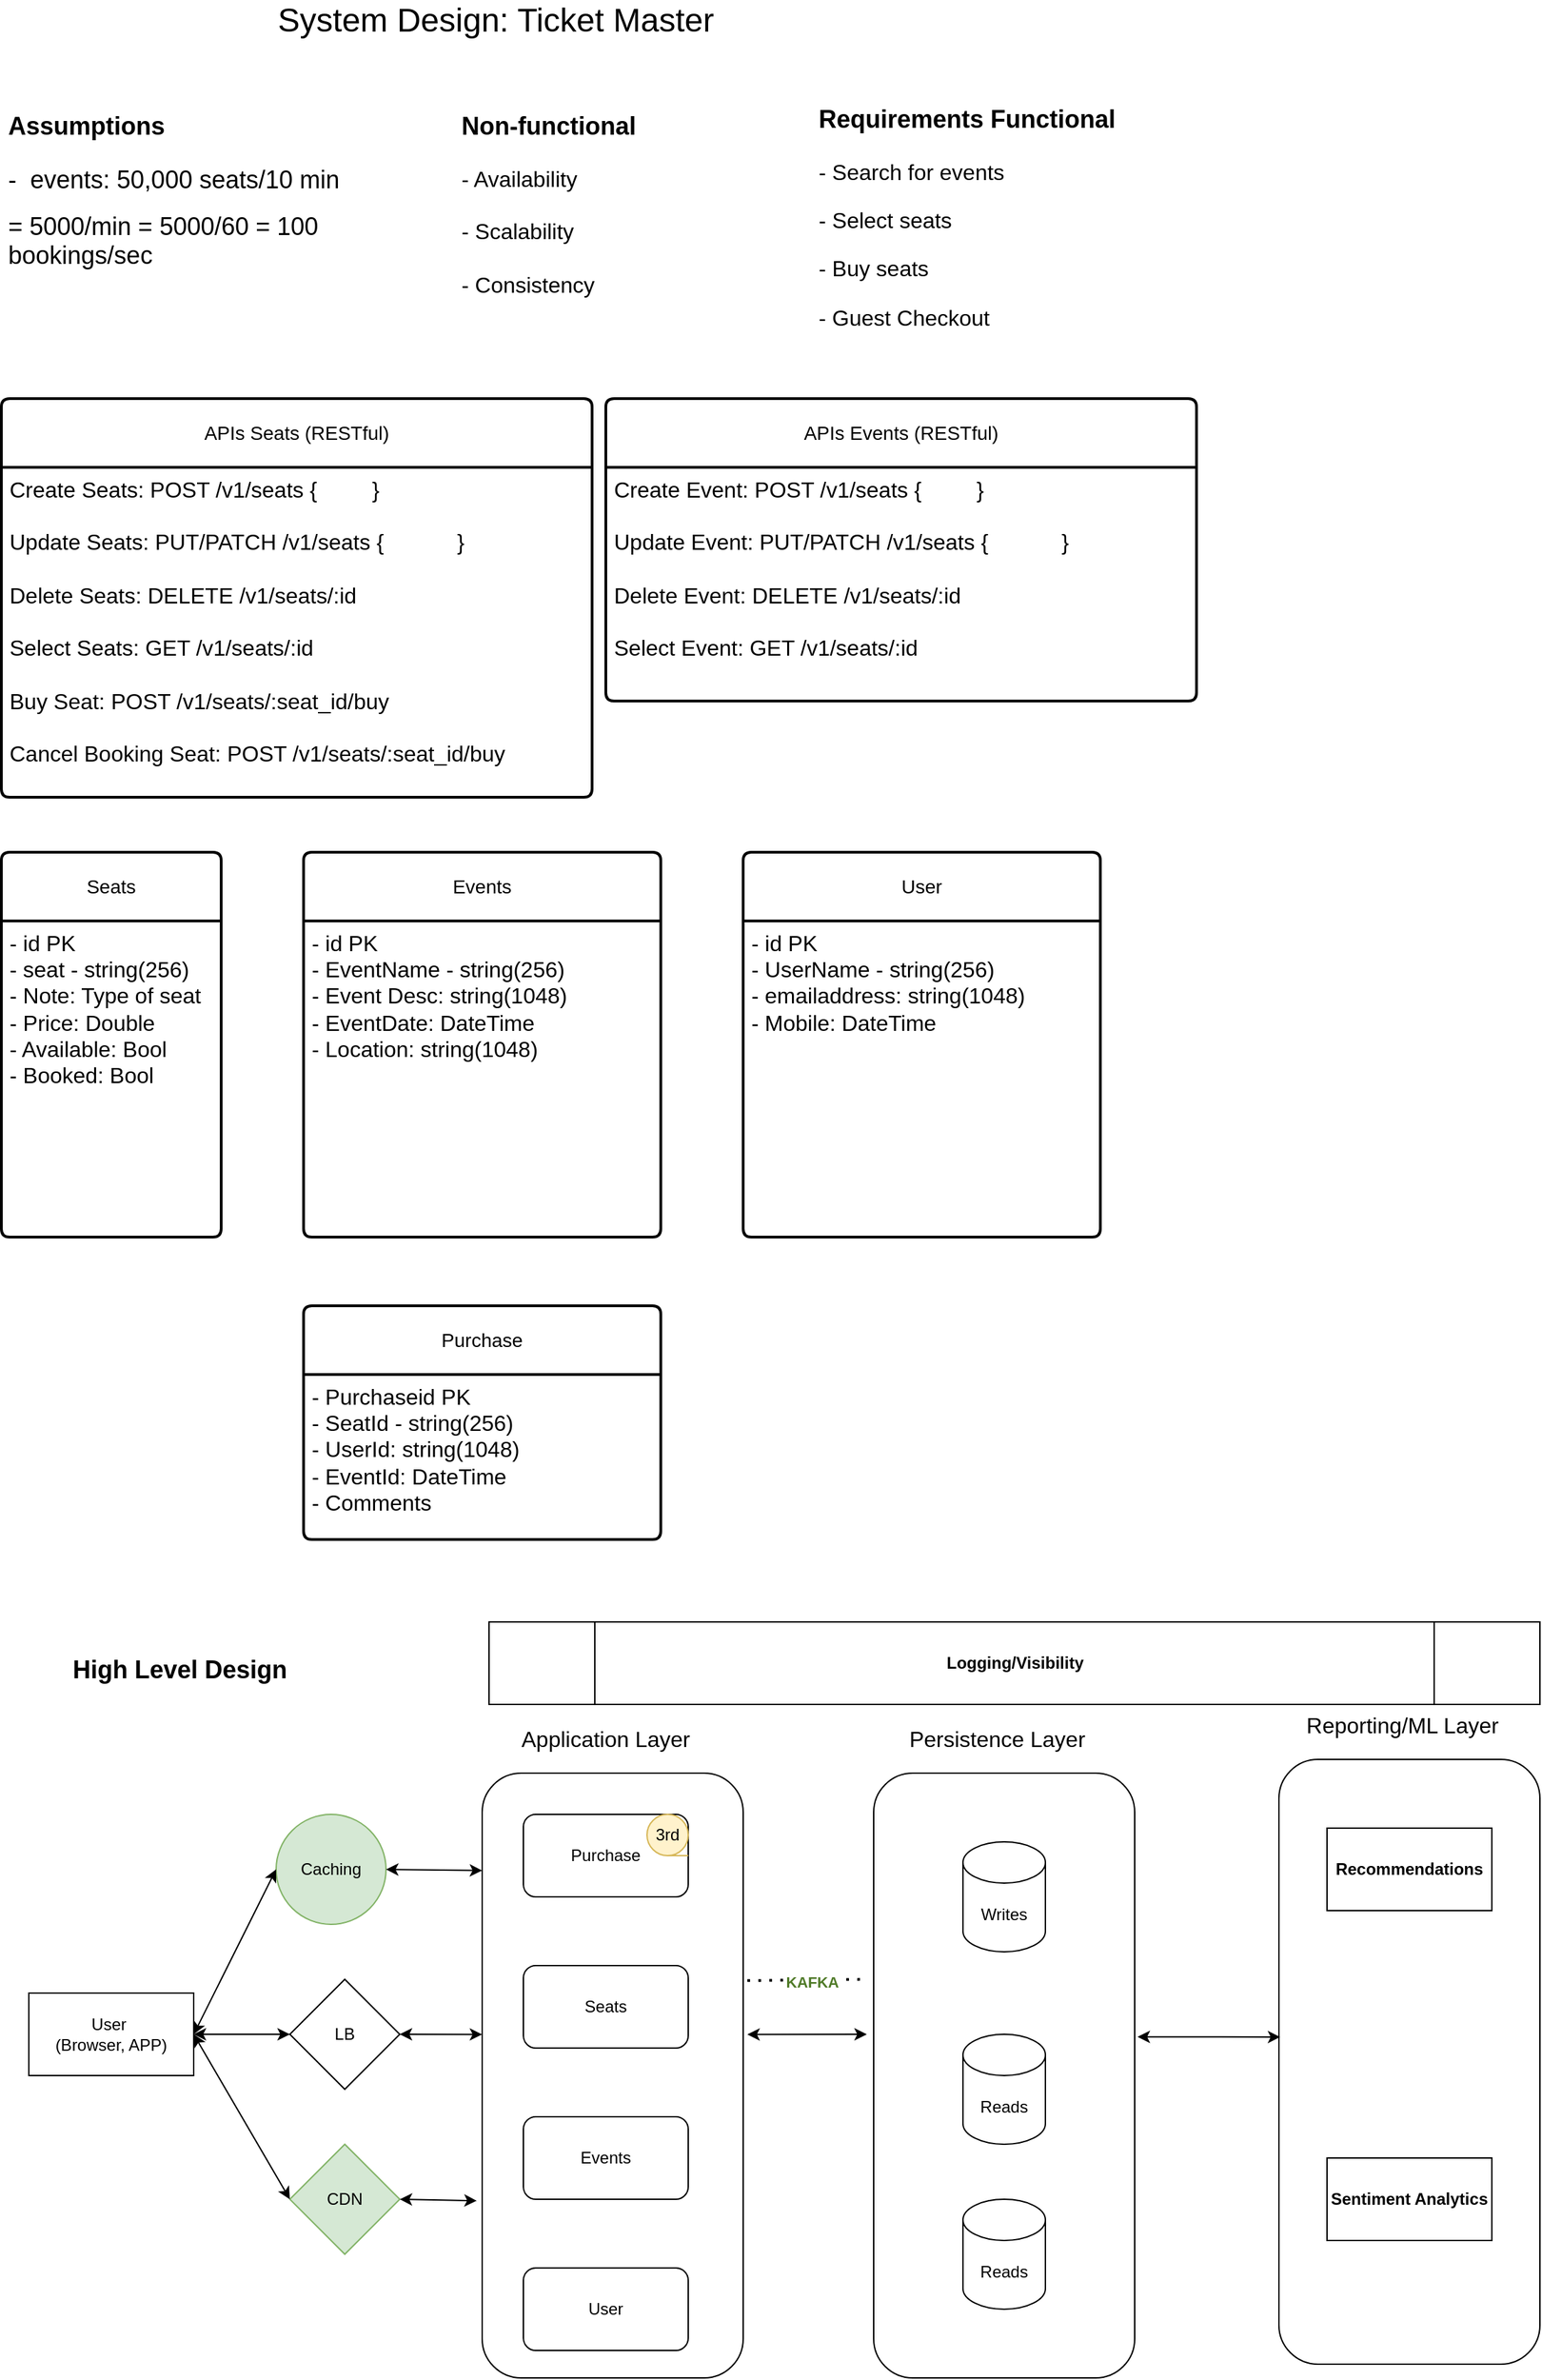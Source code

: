 <mxfile version="22.0.8" type="device">
  <diagram name="Page-1" id="u76wDM2hZAYBNvkX0Yjf">
    <mxGraphModel dx="954" dy="647" grid="1" gridSize="10" guides="1" tooltips="1" connect="1" arrows="1" fold="1" page="1" pageScale="1" pageWidth="850" pageHeight="1100" math="0" shadow="0">
      <root>
        <mxCell id="0" />
        <mxCell id="1" parent="0" />
        <mxCell id="8BunqAhMfIGNklcZEyUK-46" value="" style="rounded=1;whiteSpace=wrap;html=1;" vertex="1" parent="1">
          <mxGeometry x="645" y="1330" width="190" height="440" as="geometry" />
        </mxCell>
        <mxCell id="8BunqAhMfIGNklcZEyUK-44" value="" style="rounded=1;whiteSpace=wrap;html=1;" vertex="1" parent="1">
          <mxGeometry x="360" y="1330" width="190" height="440" as="geometry" />
        </mxCell>
        <mxCell id="8BunqAhMfIGNklcZEyUK-1" value="System Design: Ticket Master" style="text;html=1;strokeColor=none;fillColor=none;align=center;verticalAlign=middle;whiteSpace=wrap;rounded=0;fontSize=24;" vertex="1" parent="1">
          <mxGeometry x="150" y="40" width="440" height="30" as="geometry" />
        </mxCell>
        <mxCell id="8BunqAhMfIGNklcZEyUK-2" value="&lt;h1&gt;&lt;font style=&quot;font-size: 18px;&quot;&gt;Requirements Functional&lt;/font&gt;&lt;/h1&gt;&lt;p style=&quot;font-size: 16px;&quot;&gt;&lt;font style=&quot;font-size: 16px;&quot;&gt;- Search for events&lt;/font&gt;&lt;/p&gt;&lt;p style=&quot;font-size: 16px;&quot;&gt;&lt;font style=&quot;font-size: 16px;&quot;&gt;- Select seats&lt;/font&gt;&lt;/p&gt;&lt;p style=&quot;font-size: 16px;&quot;&gt;&lt;font style=&quot;font-size: 16px;&quot;&gt;- Buy seats&lt;/font&gt;&lt;/p&gt;&lt;p style=&quot;font-size: 16px;&quot;&gt;&lt;font style=&quot;font-size: 16px;&quot;&gt;- Guest Checkout&lt;/font&gt;&lt;/p&gt;" style="text;html=1;strokeColor=none;fillColor=none;spacing=5;spacingTop=-20;whiteSpace=wrap;overflow=hidden;rounded=0;" vertex="1" parent="1">
          <mxGeometry x="600" y="105" width="280" height="180" as="geometry" />
        </mxCell>
        <mxCell id="8BunqAhMfIGNklcZEyUK-3" value="&lt;h1&gt;&lt;font style=&quot;font-size: 18px;&quot;&gt;Non-functional&lt;/font&gt;&lt;/h1&gt;&lt;div style=&quot;font-size: 16px;&quot;&gt;&lt;font style=&quot;font-size: 16px;&quot;&gt;&lt;font style=&quot;font-size: 16px;&quot;&gt;- &lt;/font&gt;Availability&lt;/font&gt;&lt;/div&gt;&lt;div style=&quot;font-size: 16px;&quot;&gt;&lt;font style=&quot;font-size: 16px;&quot;&gt;&lt;br&gt;&lt;/font&gt;&lt;/div&gt;&lt;div style=&quot;font-size: 16px;&quot;&gt;&lt;font style=&quot;font-size: 16px;&quot;&gt;- Scalability&amp;nbsp;&lt;/font&gt;&lt;/div&gt;&lt;div style=&quot;font-size: 16px;&quot;&gt;&lt;font style=&quot;font-size: 16px;&quot;&gt;&lt;br&gt;&lt;/font&gt;&lt;/div&gt;&lt;div style=&quot;font-size: 16px;&quot;&gt;&lt;font style=&quot;font-size: 16px;&quot;&gt;- Consistency&lt;/font&gt;&lt;/div&gt;" style="text;html=1;strokeColor=none;fillColor=none;spacing=5;spacingTop=-20;whiteSpace=wrap;overflow=hidden;rounded=0;" vertex="1" parent="1">
          <mxGeometry x="340" y="110" width="190" height="170" as="geometry" />
        </mxCell>
        <mxCell id="8BunqAhMfIGNklcZEyUK-4" value="&lt;h1&gt;&lt;font style=&quot;font-size: 18px;&quot;&gt;Assumptions&lt;/font&gt;&lt;/h1&gt;&lt;h1 style=&quot;font-size: 18px;&quot;&gt;&lt;span style=&quot;font-weight: 400;&quot;&gt;&lt;font style=&quot;font-size: 18px;&quot;&gt;- &amp;nbsp;events: 50,000 seats/10 min&lt;/font&gt;&lt;/span&gt;&lt;/h1&gt;&lt;div style=&quot;font-size: 18px;&quot;&gt;&lt;span style=&quot;font-weight: 400;&quot;&gt;&lt;font style=&quot;font-size: 18px;&quot;&gt;= 5000/min = 5000/60 = 100 bookings/sec&lt;/font&gt;&lt;/span&gt;&lt;/div&gt;&lt;div style=&quot;font-size: 18px;&quot;&gt;&lt;span style=&quot;font-weight: 400;&quot;&gt;&lt;font style=&quot;font-size: 18px;&quot;&gt;&lt;br&gt;&lt;/font&gt;&lt;/span&gt;&lt;/div&gt;&lt;div style=&quot;font-size: 18px;&quot;&gt;&lt;span style=&quot;font-weight: 400;&quot;&gt;&lt;font style=&quot;font-size: 18px;&quot;&gt;&lt;br&gt;&lt;/font&gt;&lt;/span&gt;&lt;/div&gt;" style="text;html=1;strokeColor=none;fillColor=none;spacing=5;spacingTop=-20;whiteSpace=wrap;overflow=hidden;rounded=0;" vertex="1" parent="1">
          <mxGeometry x="10" y="110" width="330" height="170" as="geometry" />
        </mxCell>
        <mxCell id="8BunqAhMfIGNklcZEyUK-5" value="APIs Seats (RESTful)" style="swimlane;childLayout=stackLayout;horizontal=1;startSize=50;horizontalStack=0;rounded=1;fontSize=14;fontStyle=0;strokeWidth=2;resizeParent=0;resizeLast=1;shadow=0;dashed=0;align=center;arcSize=4;whiteSpace=wrap;html=1;" vertex="1" parent="1">
          <mxGeometry x="10" y="330" width="430" height="290" as="geometry" />
        </mxCell>
        <mxCell id="8BunqAhMfIGNklcZEyUK-6" value="&lt;font style=&quot;font-size: 16px;&quot;&gt;Create Seats: POST /v1/seats {&amp;nbsp;&lt;span style=&quot;white-space: pre;&quot;&gt;&amp;nbsp;&amp;nbsp;&amp;nbsp;&amp;nbsp;&lt;/span&gt;&lt;span style=&quot;white-space: pre;&quot;&gt;&amp;nbsp;&amp;nbsp;&amp;nbsp;&amp;nbsp;&lt;/span&gt;}&lt;br&gt;&lt;br&gt;Update Seats: PUT/PATCH /v1/seats {&lt;span style=&quot;white-space: pre;&quot;&gt;&amp;nbsp;&amp;nbsp;&amp;nbsp;&amp;nbsp;&lt;/span&gt;&lt;span style=&quot;white-space: pre;&quot;&gt;&amp;nbsp;&amp;nbsp;&amp;nbsp;&amp;nbsp;&lt;/span&gt;&lt;span style=&quot;white-space: pre;&quot;&gt;&amp;nbsp;&amp;nbsp;&amp;nbsp;&amp;nbsp;&lt;/span&gt;}&lt;br&gt;&lt;br&gt;Delete Seats: DELETE /v1/seats/:id&lt;br&gt;&lt;br&gt;Select Seats: GET /v1/seats/:id&amp;nbsp;&lt;br&gt;&lt;br&gt;Buy Seat: POST /v1/seats/:seat_id/buy&lt;br&gt;&lt;br&gt;Cancel Booking Seat: POST /v1/seats/:seat_id/buy&lt;br&gt;&lt;br&gt;&lt;/font&gt;" style="align=left;strokeColor=none;fillColor=none;spacingLeft=4;fontSize=12;verticalAlign=top;resizable=0;rotatable=0;part=1;html=1;" vertex="1" parent="8BunqAhMfIGNklcZEyUK-5">
          <mxGeometry y="50" width="430" height="240" as="geometry" />
        </mxCell>
        <mxCell id="8BunqAhMfIGNklcZEyUK-8" value="APIs Events (RESTful)" style="swimlane;childLayout=stackLayout;horizontal=1;startSize=50;horizontalStack=0;rounded=1;fontSize=14;fontStyle=0;strokeWidth=2;resizeParent=0;resizeLast=1;shadow=0;dashed=0;align=center;arcSize=4;whiteSpace=wrap;html=1;" vertex="1" parent="1">
          <mxGeometry x="450" y="330" width="430" height="220" as="geometry" />
        </mxCell>
        <mxCell id="8BunqAhMfIGNklcZEyUK-9" value="&lt;font size=&quot;3&quot;&gt;Create Event: POST /v1/seats {&amp;nbsp;&lt;span style=&quot;&quot;&gt;&lt;span style=&quot;white-space: pre;&quot;&gt;&amp;nbsp;&amp;nbsp;&amp;nbsp;&amp;nbsp;&lt;/span&gt;&lt;/span&gt;&lt;span style=&quot;&quot;&gt;&lt;span style=&quot;white-space: pre;&quot;&gt;&amp;nbsp;&amp;nbsp;&amp;nbsp;&amp;nbsp;&lt;/span&gt;}&lt;/span&gt;&lt;br&gt;&lt;br&gt;Update Event: PUT/PATCH /v1/seats {&lt;span style=&quot;&quot;&gt;&lt;span style=&quot;white-space: pre;&quot;&gt;&amp;nbsp;&amp;nbsp;&amp;nbsp;&amp;nbsp;&lt;/span&gt;&lt;/span&gt;&lt;span style=&quot;&quot;&gt;&lt;span style=&quot;white-space: pre;&quot;&gt;&amp;nbsp;&amp;nbsp;&amp;nbsp;&amp;nbsp;&lt;/span&gt;&lt;/span&gt;&lt;span style=&quot;&quot;&gt;&lt;span style=&quot;white-space: pre;&quot;&gt;&amp;nbsp;&amp;nbsp;&amp;nbsp;&amp;nbsp;&lt;/span&gt;}&lt;/span&gt;&lt;br&gt;&lt;br&gt;Delete Event: DELETE /v1/seats/:id&lt;br&gt;&lt;br&gt;Select Event: GET /v1/seats/:id&amp;nbsp;&lt;br&gt;&lt;/font&gt;" style="align=left;strokeColor=none;fillColor=none;spacingLeft=4;fontSize=12;verticalAlign=top;resizable=0;rotatable=0;part=1;html=1;" vertex="1" parent="8BunqAhMfIGNklcZEyUK-8">
          <mxGeometry y="50" width="430" height="170" as="geometry" />
        </mxCell>
        <mxCell id="8BunqAhMfIGNklcZEyUK-23" value="Seats" style="swimlane;childLayout=stackLayout;horizontal=1;startSize=50;horizontalStack=0;rounded=1;fontSize=14;fontStyle=0;strokeWidth=2;resizeParent=0;resizeLast=1;shadow=0;dashed=0;align=center;arcSize=4;whiteSpace=wrap;html=1;" vertex="1" parent="1">
          <mxGeometry x="10" y="660" width="160" height="280" as="geometry" />
        </mxCell>
        <mxCell id="8BunqAhMfIGNklcZEyUK-24" value="&lt;font style=&quot;font-size: 16px;&quot;&gt;- id PK&lt;br&gt;- seat - string(256)&lt;br&gt;- Note: Type of seat&lt;br&gt;- Price: Double&lt;br&gt;- Available: Bool&lt;br&gt;- Booked: Bool&lt;br&gt;&lt;/font&gt;" style="align=left;strokeColor=none;fillColor=none;spacingLeft=4;fontSize=12;verticalAlign=top;resizable=0;rotatable=0;part=1;html=1;" vertex="1" parent="8BunqAhMfIGNklcZEyUK-23">
          <mxGeometry y="50" width="160" height="230" as="geometry" />
        </mxCell>
        <mxCell id="8BunqAhMfIGNklcZEyUK-27" value="Events" style="swimlane;childLayout=stackLayout;horizontal=1;startSize=50;horizontalStack=0;rounded=1;fontSize=14;fontStyle=0;strokeWidth=2;resizeParent=0;resizeLast=1;shadow=0;dashed=0;align=center;arcSize=4;whiteSpace=wrap;html=1;" vertex="1" parent="1">
          <mxGeometry x="230" y="660" width="260" height="280" as="geometry" />
        </mxCell>
        <mxCell id="8BunqAhMfIGNklcZEyUK-28" value="&lt;font style=&quot;font-size: 16px;&quot;&gt;- id PK&lt;br&gt;- EventName - string(256)&lt;br&gt;- Event Desc: string(1048)&lt;br&gt;- EventDate: DateTime&lt;br&gt;- Location: string(1048)&lt;br&gt;&lt;br&gt;&lt;/font&gt;" style="align=left;strokeColor=none;fillColor=none;spacingLeft=4;fontSize=12;verticalAlign=top;resizable=0;rotatable=0;part=1;html=1;" vertex="1" parent="8BunqAhMfIGNklcZEyUK-27">
          <mxGeometry y="50" width="260" height="230" as="geometry" />
        </mxCell>
        <mxCell id="8BunqAhMfIGNklcZEyUK-29" value="Purchase" style="swimlane;childLayout=stackLayout;horizontal=1;startSize=50;horizontalStack=0;rounded=1;fontSize=14;fontStyle=0;strokeWidth=2;resizeParent=0;resizeLast=1;shadow=0;dashed=0;align=center;arcSize=4;whiteSpace=wrap;html=1;" vertex="1" parent="1">
          <mxGeometry x="230" y="990" width="260" height="170" as="geometry" />
        </mxCell>
        <mxCell id="8BunqAhMfIGNklcZEyUK-30" value="&lt;font style=&quot;font-size: 16px;&quot;&gt;- Purchaseid PK&lt;br&gt;- SeatId - string(256)&lt;br&gt;- UserId: string(1048)&lt;br&gt;- EventId: DateTime&lt;br&gt;- Comments&lt;br&gt;&lt;br&gt;&lt;/font&gt;" style="align=left;strokeColor=none;fillColor=none;spacingLeft=4;fontSize=12;verticalAlign=top;resizable=0;rotatable=0;part=1;html=1;" vertex="1" parent="8BunqAhMfIGNklcZEyUK-29">
          <mxGeometry y="50" width="260" height="120" as="geometry" />
        </mxCell>
        <mxCell id="8BunqAhMfIGNklcZEyUK-31" value="User" style="swimlane;childLayout=stackLayout;horizontal=1;startSize=50;horizontalStack=0;rounded=1;fontSize=14;fontStyle=0;strokeWidth=2;resizeParent=0;resizeLast=1;shadow=0;dashed=0;align=center;arcSize=4;whiteSpace=wrap;html=1;" vertex="1" parent="1">
          <mxGeometry x="550" y="660" width="260" height="280" as="geometry" />
        </mxCell>
        <mxCell id="8BunqAhMfIGNklcZEyUK-32" value="&lt;font style=&quot;font-size: 16px;&quot;&gt;- id PK&lt;br&gt;- UserName - string(256)&lt;br&gt;- emailaddress: string(1048)&lt;br&gt;- Mobile: DateTime&lt;br&gt;&lt;br&gt;&lt;/font&gt;" style="align=left;strokeColor=none;fillColor=none;spacingLeft=4;fontSize=12;verticalAlign=top;resizable=0;rotatable=0;part=1;html=1;" vertex="1" parent="8BunqAhMfIGNklcZEyUK-31">
          <mxGeometry y="50" width="260" height="230" as="geometry" />
        </mxCell>
        <mxCell id="8BunqAhMfIGNklcZEyUK-36" value="User&amp;nbsp;&lt;br&gt;(Browser, APP)" style="rounded=0;whiteSpace=wrap;html=1;" vertex="1" parent="1">
          <mxGeometry x="30" y="1490" width="120" height="60" as="geometry" />
        </mxCell>
        <mxCell id="8BunqAhMfIGNklcZEyUK-37" value="Purchase" style="rounded=1;whiteSpace=wrap;html=1;" vertex="1" parent="1">
          <mxGeometry x="390" y="1360" width="120" height="60" as="geometry" />
        </mxCell>
        <mxCell id="8BunqAhMfIGNklcZEyUK-38" value="LB" style="rhombus;whiteSpace=wrap;html=1;" vertex="1" parent="1">
          <mxGeometry x="220" y="1480" width="80" height="80" as="geometry" />
        </mxCell>
        <mxCell id="8BunqAhMfIGNklcZEyUK-39" value="Application Layer" style="text;html=1;strokeColor=none;fillColor=none;align=center;verticalAlign=middle;whiteSpace=wrap;rounded=0;fontSize=16;" vertex="1" parent="1">
          <mxGeometry x="375" y="1290" width="150" height="30" as="geometry" />
        </mxCell>
        <mxCell id="8BunqAhMfIGNklcZEyUK-40" value="High Level Design" style="text;html=1;strokeColor=none;fillColor=none;align=center;verticalAlign=middle;whiteSpace=wrap;rounded=0;fontSize=18;fontStyle=1" vertex="1" parent="1">
          <mxGeometry x="50" y="1240" width="180" height="30" as="geometry" />
        </mxCell>
        <mxCell id="8BunqAhMfIGNklcZEyUK-41" value="User" style="rounded=1;whiteSpace=wrap;html=1;" vertex="1" parent="1">
          <mxGeometry x="390" y="1690" width="120" height="60" as="geometry" />
        </mxCell>
        <mxCell id="8BunqAhMfIGNklcZEyUK-42" value="Seats" style="rounded=1;whiteSpace=wrap;html=1;" vertex="1" parent="1">
          <mxGeometry x="390" y="1470" width="120" height="60" as="geometry" />
        </mxCell>
        <mxCell id="8BunqAhMfIGNklcZEyUK-43" value="Events" style="rounded=1;whiteSpace=wrap;html=1;" vertex="1" parent="1">
          <mxGeometry x="390" y="1580" width="120" height="60" as="geometry" />
        </mxCell>
        <mxCell id="8BunqAhMfIGNklcZEyUK-45" value="Writes" style="shape=cylinder3;whiteSpace=wrap;html=1;boundedLbl=1;backgroundOutline=1;size=15;" vertex="1" parent="1">
          <mxGeometry x="710" y="1380" width="60" height="80" as="geometry" />
        </mxCell>
        <mxCell id="8BunqAhMfIGNklcZEyUK-48" value="Reads" style="shape=cylinder3;whiteSpace=wrap;html=1;boundedLbl=1;backgroundOutline=1;size=15;" vertex="1" parent="1">
          <mxGeometry x="710" y="1640" width="60" height="80" as="geometry" />
        </mxCell>
        <mxCell id="8BunqAhMfIGNklcZEyUK-49" value="Reads" style="shape=cylinder3;whiteSpace=wrap;html=1;boundedLbl=1;backgroundOutline=1;size=15;" vertex="1" parent="1">
          <mxGeometry x="710" y="1520" width="60" height="80" as="geometry" />
        </mxCell>
        <mxCell id="8BunqAhMfIGNklcZEyUK-50" value="Persistence Layer" style="text;html=1;strokeColor=none;fillColor=none;align=center;verticalAlign=middle;whiteSpace=wrap;rounded=0;fontSize=16;" vertex="1" parent="1">
          <mxGeometry x="660" y="1290" width="150" height="30" as="geometry" />
        </mxCell>
        <mxCell id="8BunqAhMfIGNklcZEyUK-51" value="" style="rounded=1;whiteSpace=wrap;html=1;" vertex="1" parent="1">
          <mxGeometry x="940" y="1320" width="190" height="440" as="geometry" />
        </mxCell>
        <mxCell id="8BunqAhMfIGNklcZEyUK-55" value="Reporting/ML Layer" style="text;html=1;strokeColor=none;fillColor=none;align=center;verticalAlign=middle;whiteSpace=wrap;rounded=0;fontSize=16;" vertex="1" parent="1">
          <mxGeometry x="955" y="1280" width="150" height="30" as="geometry" />
        </mxCell>
        <mxCell id="8BunqAhMfIGNklcZEyUK-58" value="" style="endArrow=classic;startArrow=classic;html=1;rounded=0;exitX=1;exitY=0.5;exitDx=0;exitDy=0;entryX=0;entryY=0.5;entryDx=0;entryDy=0;" edge="1" parent="1" source="8BunqAhMfIGNklcZEyUK-36" target="8BunqAhMfIGNklcZEyUK-38">
          <mxGeometry width="50" height="50" relative="1" as="geometry">
            <mxPoint x="490" y="1600" as="sourcePoint" />
            <mxPoint x="540" y="1550" as="targetPoint" />
          </mxGeometry>
        </mxCell>
        <mxCell id="8BunqAhMfIGNklcZEyUK-59" value="" style="endArrow=classic;startArrow=classic;html=1;rounded=0;exitX=1;exitY=0.5;exitDx=0;exitDy=0;entryX=0;entryY=0.432;entryDx=0;entryDy=0;entryPerimeter=0;" edge="1" parent="1" source="8BunqAhMfIGNklcZEyUK-38" target="8BunqAhMfIGNklcZEyUK-44">
          <mxGeometry width="50" height="50" relative="1" as="geometry">
            <mxPoint x="160" y="1530" as="sourcePoint" />
            <mxPoint x="230" y="1530" as="targetPoint" />
          </mxGeometry>
        </mxCell>
        <mxCell id="8BunqAhMfIGNklcZEyUK-60" value="" style="endArrow=classic;startArrow=classic;html=1;rounded=0;exitX=1.016;exitY=0.432;exitDx=0;exitDy=0;exitPerimeter=0;" edge="1" parent="1" source="8BunqAhMfIGNklcZEyUK-44">
          <mxGeometry width="50" height="50" relative="1" as="geometry">
            <mxPoint x="170" y="1540" as="sourcePoint" />
            <mxPoint x="640" y="1520" as="targetPoint" />
          </mxGeometry>
        </mxCell>
        <mxCell id="8BunqAhMfIGNklcZEyUK-61" value="" style="endArrow=classic;startArrow=classic;html=1;rounded=0;exitX=1.011;exitY=0.436;exitDx=0;exitDy=0;entryX=0.005;entryY=0.459;entryDx=0;entryDy=0;exitPerimeter=0;entryPerimeter=0;" edge="1" parent="1" source="8BunqAhMfIGNklcZEyUK-46" target="8BunqAhMfIGNklcZEyUK-51">
          <mxGeometry width="50" height="50" relative="1" as="geometry">
            <mxPoint x="180" y="1550" as="sourcePoint" />
            <mxPoint x="250" y="1550" as="targetPoint" />
          </mxGeometry>
        </mxCell>
        <mxCell id="8BunqAhMfIGNklcZEyUK-62" value="&lt;b&gt;Recommendations&lt;/b&gt;" style="rounded=0;whiteSpace=wrap;html=1;" vertex="1" parent="1">
          <mxGeometry x="975" y="1370" width="120" height="60" as="geometry" />
        </mxCell>
        <mxCell id="8BunqAhMfIGNklcZEyUK-63" value="&lt;b&gt;Sentiment Analytics&lt;/b&gt;" style="rounded=0;whiteSpace=wrap;html=1;" vertex="1" parent="1">
          <mxGeometry x="975" y="1610" width="120" height="60" as="geometry" />
        </mxCell>
        <mxCell id="8BunqAhMfIGNklcZEyUK-64" value="&lt;b&gt;Logging/Visibility&lt;/b&gt;" style="shape=process;whiteSpace=wrap;html=1;backgroundOutline=1;" vertex="1" parent="1">
          <mxGeometry x="365" y="1220" width="765" height="60" as="geometry" />
        </mxCell>
        <mxCell id="8BunqAhMfIGNklcZEyUK-65" value="CDN" style="rhombus;whiteSpace=wrap;html=1;fillColor=#d5e8d4;strokeColor=#82b366;" vertex="1" parent="1">
          <mxGeometry x="220" y="1600" width="80" height="80" as="geometry" />
        </mxCell>
        <mxCell id="8BunqAhMfIGNklcZEyUK-66" value="" style="endArrow=classic;startArrow=classic;html=1;rounded=0;exitX=0;exitY=0.5;exitDx=0;exitDy=0;" edge="1" parent="1" source="8BunqAhMfIGNklcZEyUK-65">
          <mxGeometry width="50" height="50" relative="1" as="geometry">
            <mxPoint x="530" y="1550" as="sourcePoint" />
            <mxPoint x="150" y="1520" as="targetPoint" />
          </mxGeometry>
        </mxCell>
        <mxCell id="8BunqAhMfIGNklcZEyUK-67" value="" style="endArrow=classic;startArrow=classic;html=1;rounded=0;exitX=1;exitY=0.5;exitDx=0;exitDy=0;entryX=-0.021;entryY=0.707;entryDx=0;entryDy=0;entryPerimeter=0;" edge="1" parent="1" source="8BunqAhMfIGNklcZEyUK-65" target="8BunqAhMfIGNklcZEyUK-44">
          <mxGeometry width="50" height="50" relative="1" as="geometry">
            <mxPoint x="530" y="1550" as="sourcePoint" />
            <mxPoint x="580" y="1500" as="targetPoint" />
          </mxGeometry>
        </mxCell>
        <mxCell id="8BunqAhMfIGNklcZEyUK-68" value="Caching" style="ellipse;whiteSpace=wrap;html=1;aspect=fixed;fillColor=#d5e8d4;strokeColor=#82b366;" vertex="1" parent="1">
          <mxGeometry x="210" y="1360" width="80" height="80" as="geometry" />
        </mxCell>
        <mxCell id="8BunqAhMfIGNklcZEyUK-69" value="" style="endArrow=classic;startArrow=classic;html=1;rounded=0;entryX=0;entryY=0.5;entryDx=0;entryDy=0;" edge="1" parent="1" target="8BunqAhMfIGNklcZEyUK-68">
          <mxGeometry width="50" height="50" relative="1" as="geometry">
            <mxPoint x="150" y="1520" as="sourcePoint" />
            <mxPoint x="480" y="1590" as="targetPoint" />
          </mxGeometry>
        </mxCell>
        <mxCell id="8BunqAhMfIGNklcZEyUK-70" value="" style="endArrow=classic;startArrow=classic;html=1;rounded=0;exitX=1;exitY=0.5;exitDx=0;exitDy=0;entryX=0;entryY=0.161;entryDx=0;entryDy=0;entryPerimeter=0;" edge="1" parent="1" source="8BunqAhMfIGNklcZEyUK-68" target="8BunqAhMfIGNklcZEyUK-44">
          <mxGeometry width="50" height="50" relative="1" as="geometry">
            <mxPoint x="430" y="1640" as="sourcePoint" />
            <mxPoint x="480" y="1590" as="targetPoint" />
          </mxGeometry>
        </mxCell>
        <mxCell id="8BunqAhMfIGNklcZEyUK-71" value="" style="endArrow=none;dashed=1;html=1;dashPattern=1 3;strokeWidth=2;rounded=0;exitX=1.016;exitY=0.343;exitDx=0;exitDy=0;exitPerimeter=0;" edge="1" parent="1" source="8BunqAhMfIGNklcZEyUK-44">
          <mxGeometry width="50" height="50" relative="1" as="geometry">
            <mxPoint x="430" y="1620" as="sourcePoint" />
            <mxPoint x="640" y="1480" as="targetPoint" />
          </mxGeometry>
        </mxCell>
        <mxCell id="8BunqAhMfIGNklcZEyUK-72" value="&lt;p style=&quot;line-height: 200%;&quot;&gt;&lt;b&gt;&lt;font color=&quot;#4f7a28&quot;&gt;KAFKA&lt;/font&gt;&lt;/b&gt;&lt;/p&gt;" style="edgeLabel;html=1;align=center;verticalAlign=middle;resizable=0;points=[];" vertex="1" connectable="0" parent="8BunqAhMfIGNklcZEyUK-71">
          <mxGeometry x="0.149" relative="1" as="geometry">
            <mxPoint x="-3" as="offset" />
          </mxGeometry>
        </mxCell>
        <mxCell id="8BunqAhMfIGNklcZEyUK-73" value="3rd" style="shape=tapeData;whiteSpace=wrap;html=1;perimeter=ellipsePerimeter;fillColor=#fff2cc;strokeColor=#d6b656;" vertex="1" parent="1">
          <mxGeometry x="480" y="1360" width="30" height="30" as="geometry" />
        </mxCell>
      </root>
    </mxGraphModel>
  </diagram>
</mxfile>
